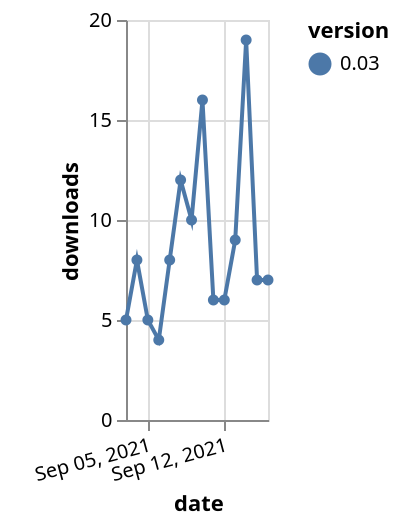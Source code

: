 {"$schema": "https://vega.github.io/schema/vega-lite/v5.json", "description": "A simple bar chart with embedded data.", "data": {"values": [{"date": "2021-09-03", "total": 16466, "delta": 5, "version": "0.03"}, {"date": "2021-09-04", "total": 16474, "delta": 8, "version": "0.03"}, {"date": "2021-09-05", "total": 16479, "delta": 5, "version": "0.03"}, {"date": "2021-09-06", "total": 16483, "delta": 4, "version": "0.03"}, {"date": "2021-09-07", "total": 16491, "delta": 8, "version": "0.03"}, {"date": "2021-09-08", "total": 16503, "delta": 12, "version": "0.03"}, {"date": "2021-09-09", "total": 16513, "delta": 10, "version": "0.03"}, {"date": "2021-09-10", "total": 16529, "delta": 16, "version": "0.03"}, {"date": "2021-09-11", "total": 16535, "delta": 6, "version": "0.03"}, {"date": "2021-09-12", "total": 16541, "delta": 6, "version": "0.03"}, {"date": "2021-09-13", "total": 16550, "delta": 9, "version": "0.03"}, {"date": "2021-09-14", "total": 16569, "delta": 19, "version": "0.03"}, {"date": "2021-09-15", "total": 16576, "delta": 7, "version": "0.03"}, {"date": "2021-09-16", "total": 16583, "delta": 7, "version": "0.03"}]}, "width": "container", "mark": {"type": "line", "point": {"filled": true}}, "encoding": {"x": {"field": "date", "type": "temporal", "timeUnit": "yearmonthdate", "title": "date", "axis": {"labelAngle": -15}}, "y": {"field": "delta", "type": "quantitative", "title": "downloads"}, "color": {"field": "version", "type": "nominal"}, "tooltip": {"field": "delta"}}}